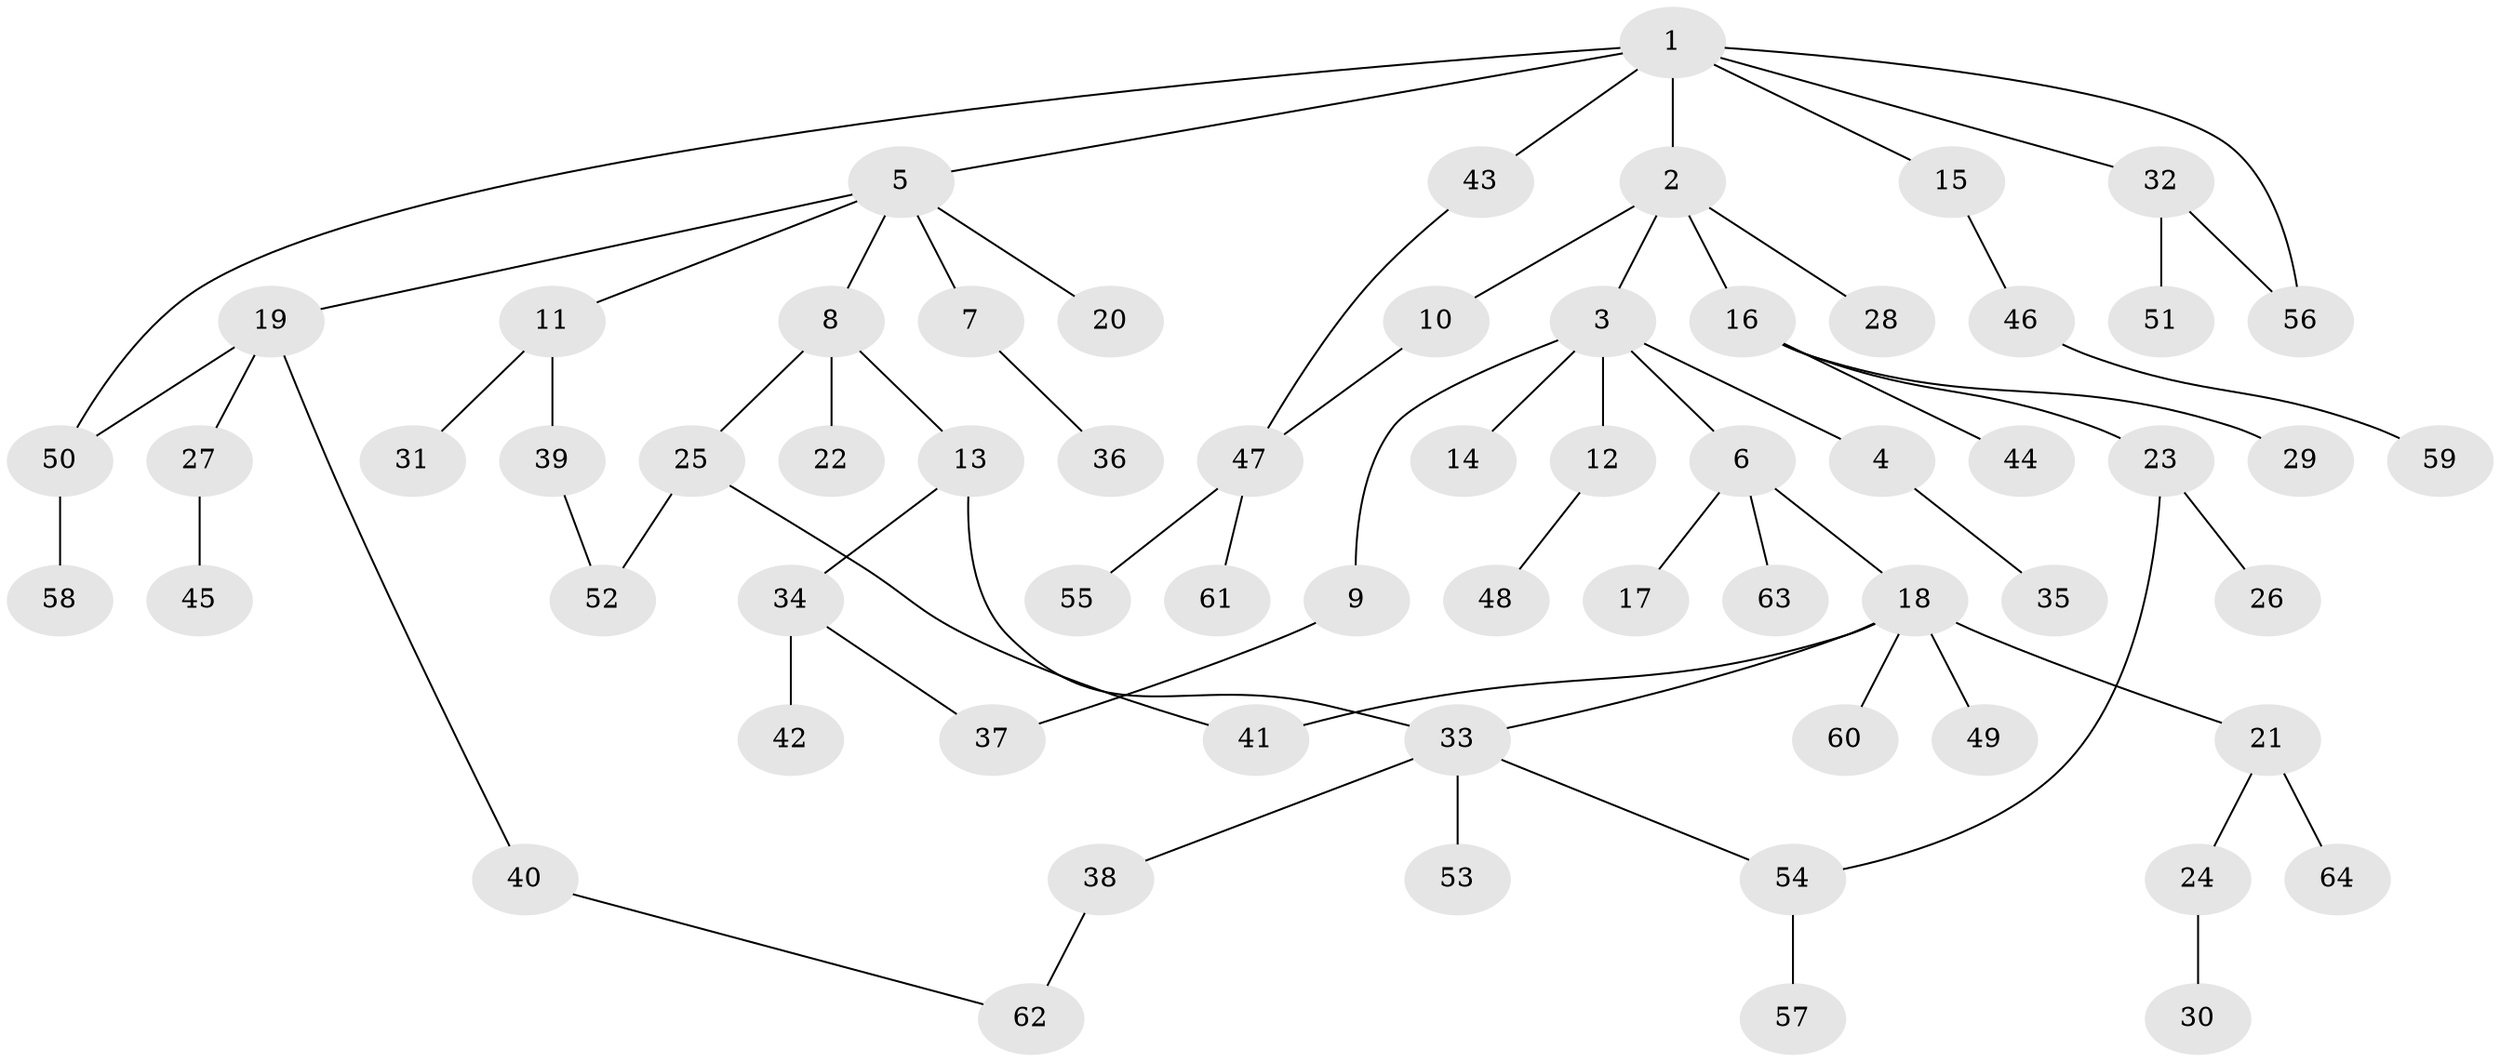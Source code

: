 // Generated by graph-tools (version 1.1) at 2025/49/03/09/25 03:49:16]
// undirected, 64 vertices, 72 edges
graph export_dot {
graph [start="1"]
  node [color=gray90,style=filled];
  1;
  2;
  3;
  4;
  5;
  6;
  7;
  8;
  9;
  10;
  11;
  12;
  13;
  14;
  15;
  16;
  17;
  18;
  19;
  20;
  21;
  22;
  23;
  24;
  25;
  26;
  27;
  28;
  29;
  30;
  31;
  32;
  33;
  34;
  35;
  36;
  37;
  38;
  39;
  40;
  41;
  42;
  43;
  44;
  45;
  46;
  47;
  48;
  49;
  50;
  51;
  52;
  53;
  54;
  55;
  56;
  57;
  58;
  59;
  60;
  61;
  62;
  63;
  64;
  1 -- 2;
  1 -- 5;
  1 -- 15;
  1 -- 32;
  1 -- 43;
  1 -- 56;
  1 -- 50;
  2 -- 3;
  2 -- 10;
  2 -- 16;
  2 -- 28;
  3 -- 4;
  3 -- 6;
  3 -- 9;
  3 -- 12;
  3 -- 14;
  4 -- 35;
  5 -- 7;
  5 -- 8;
  5 -- 11;
  5 -- 19;
  5 -- 20;
  6 -- 17;
  6 -- 18;
  6 -- 63;
  7 -- 36;
  8 -- 13;
  8 -- 22;
  8 -- 25;
  9 -- 37;
  10 -- 47;
  11 -- 31;
  11 -- 39;
  12 -- 48;
  13 -- 34;
  13 -- 33;
  15 -- 46;
  16 -- 23;
  16 -- 29;
  16 -- 44;
  18 -- 21;
  18 -- 33;
  18 -- 41;
  18 -- 49;
  18 -- 60;
  19 -- 27;
  19 -- 40;
  19 -- 50;
  21 -- 24;
  21 -- 64;
  23 -- 26;
  23 -- 54;
  24 -- 30;
  25 -- 41;
  25 -- 52;
  27 -- 45;
  32 -- 51;
  32 -- 56;
  33 -- 38;
  33 -- 53;
  33 -- 54;
  34 -- 37;
  34 -- 42;
  38 -- 62;
  39 -- 52;
  40 -- 62;
  43 -- 47;
  46 -- 59;
  47 -- 55;
  47 -- 61;
  50 -- 58;
  54 -- 57;
}
